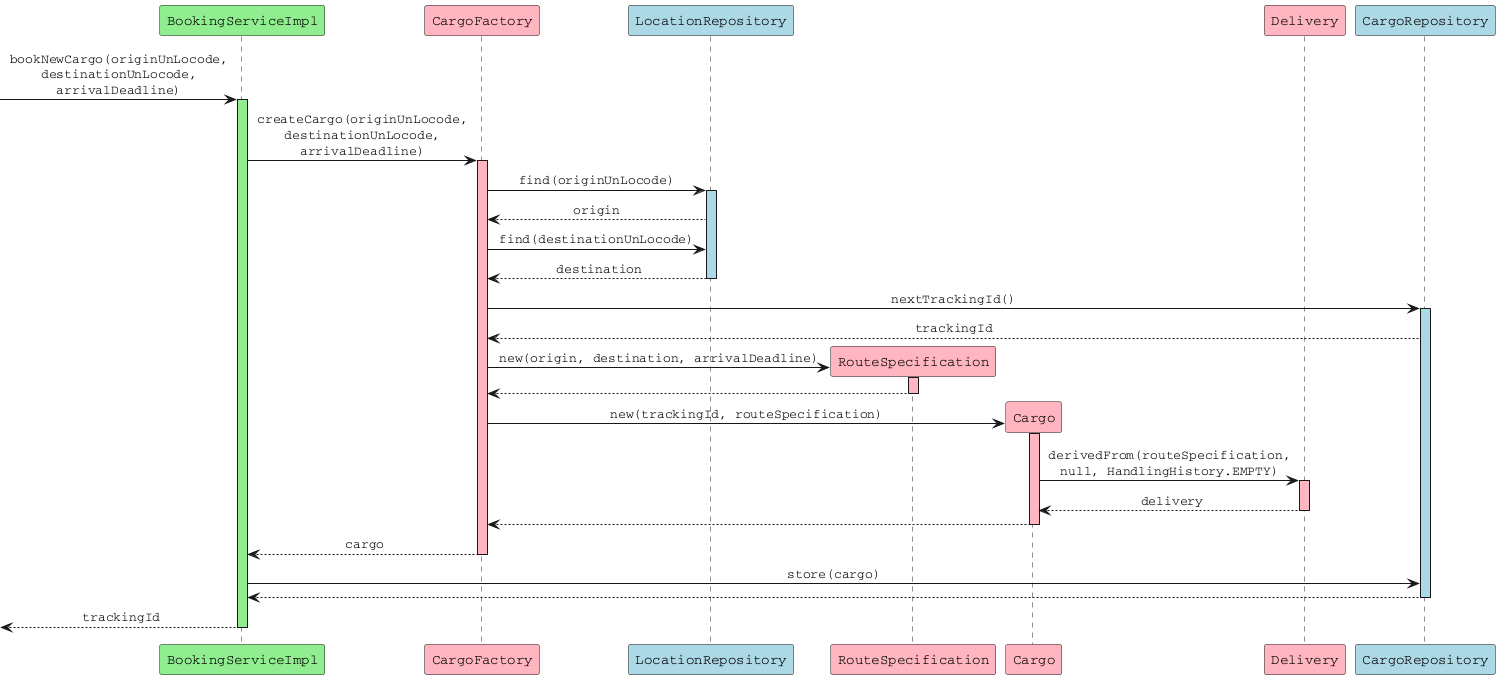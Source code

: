 @startuml
skinparam monochrome false
skinparam defaultFontName Courier
skinparam sequenceMessageAlign center

participant "BookingServiceImpl" as bs #lightgreen
participant "CargoFactory" as cf #lightpink
participant "LocationRepository" as lr #lightblue
participant "RouteSpecification" as rs #lightpink
participant "Cargo" as c #lightpink
participant "Delivery" as d #lightpink
participant "CargoRepository" as cr #lightblue

[-> bs: bookNewCargo(originUnLocode,\ndestinationUnLocode,\narrivalDeadline)
activate bs #lightgreen

bs -> cf: createCargo(originUnLocode,\ndestinationUnLocode,\narrivalDeadline)
activate cf #lightpink

cf -> lr: find(originUnLocode)
activate lr #lightblue
lr --> cf: origin

cf -> lr: find(destinationUnLocode)
lr --> cf: destination
deactivate lr

cf -> cr: nextTrackingId()
activate cr #lightblue
cr --> cf: trackingId

create rs
cf -> rs: new(origin, destination, arrivalDeadline)
activate rs #lightpink
rs --> cf
deactivate rs

create c
cf -> c: new(trackingId, routeSpecification)
activate c #lightpink

c -> d: derivedFrom(routeSpecification,\nnull, HandlingHistory.EMPTY)
activate d #lightpink
d --> c: delivery
deactivate d

c --> cf
deactivate c

cf --> bs: cargo
deactivate cf

bs -> cr: store(cargo)
cr --> bs
deactivate cr

[<-- bs: trackingId
deactivate bs

@enduml 